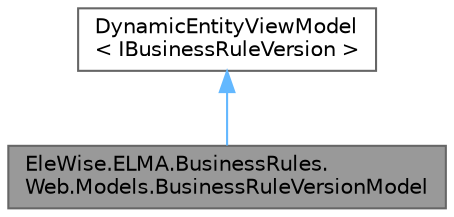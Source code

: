 digraph "EleWise.ELMA.BusinessRules.Web.Models.BusinessRuleVersionModel"
{
 // LATEX_PDF_SIZE
  bgcolor="transparent";
  edge [fontname=Helvetica,fontsize=10,labelfontname=Helvetica,labelfontsize=10];
  node [fontname=Helvetica,fontsize=10,shape=box,height=0.2,width=0.4];
  Node1 [id="Node000001",label="EleWise.ELMA.BusinessRules.\lWeb.Models.BusinessRuleVersionModel",height=0.2,width=0.4,color="gray40", fillcolor="grey60", style="filled", fontcolor="black",tooltip="Модель сущности IBusinessRuleVersion"];
  Node2 -> Node1 [id="edge1_Node000001_Node000002",dir="back",color="steelblue1",style="solid",tooltip=" "];
  Node2 [id="Node000002",label="DynamicEntityViewModel\l\< IBusinessRuleVersion \>",height=0.2,width=0.4,color="gray40", fillcolor="white", style="filled",tooltip=" "];
}
